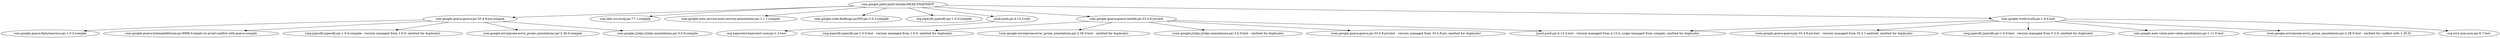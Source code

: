 digraph jimfs {
	"com.google.jimfs:jimfs:bundle:HEAD-SNAPSHOT" -> "com.google.guava:guava:jar:33.4.8-jre:compile" ; 
	"com.google.jimfs:jimfs:bundle:HEAD-SNAPSHOT" -> "com.ibm.icu:icu4j:jar:77.1:compile" ; 
	"com.google.jimfs:jimfs:bundle:HEAD-SNAPSHOT" -> "com.google.auto.service:auto-service-annotations:jar:1.1.1:compile" ; 
	"com.google.jimfs:jimfs:bundle:HEAD-SNAPSHOT" -> "com.google.code.findbugs:jsr305:jar:3.0.2:compile" ; 
	"com.google.jimfs:jimfs:bundle:HEAD-SNAPSHOT" -> "org.jspecify:jspecify:jar:1.0.0:compile" ; 
	"com.google.jimfs:jimfs:bundle:HEAD-SNAPSHOT" -> "junit:junit:jar:4.13.2:test" ; 
	"com.google.jimfs:jimfs:bundle:HEAD-SNAPSHOT" -> "com.google.guava:guava-testlib:jar:33.4.8-jre:test" ; 
	"com.google.jimfs:jimfs:bundle:HEAD-SNAPSHOT" -> "com.google.truth:truth:jar:1.4.4:test" ; 
	"com.google.guava:guava:jar:33.4.8-jre:compile" -> "com.google.guava:failureaccess:jar:1.0.3:compile" ; 
	"com.google.guava:guava:jar:33.4.8-jre:compile" -> "com.google.guava:listenablefuture:jar:9999.0-empty-to-avoid-conflict-with-guava:compile" ; 
	"com.google.guava:guava:jar:33.4.8-jre:compile" -> "(org.jspecify:jspecify:jar:1.0.0:compile - version managed from 1.0.0; omitted for duplicate)" ; 
	"com.google.guava:guava:jar:33.4.8-jre:compile" -> "com.google.errorprone:error_prone_annotations:jar:2.36.0:compile" ; 
	"com.google.guava:guava:jar:33.4.8-jre:compile" -> "com.google.j2objc:j2objc-annotations:jar:3.0.0:compile" ; 
	"junit:junit:jar:4.13.2:test" -> "org.hamcrest:hamcrest-core:jar:1.3:test" ; 
	"com.google.guava:guava-testlib:jar:33.4.8-jre:test" -> "(org.jspecify:jspecify:jar:1.0.0:test - version managed from 1.0.0; omitted for duplicate)" ; 
	"com.google.guava:guava-testlib:jar:33.4.8-jre:test" -> "(com.google.errorprone:error_prone_annotations:jar:2.36.0:test - omitted for duplicate)" ; 
	"com.google.guava:guava-testlib:jar:33.4.8-jre:test" -> "(com.google.j2objc:j2objc-annotations:jar:3.0.0:test - omitted for duplicate)" ; 
	"com.google.guava:guava-testlib:jar:33.4.8-jre:test" -> "(com.google.guava:guava:jar:33.4.8-jre:test - version managed from 33.4.8-jre; omitted for duplicate)" ; 
	"com.google.guava:guava-testlib:jar:33.4.8-jre:test" -> "(junit:junit:jar:4.13.2:test - version managed from 4.13.2; scope managed from compile; omitted for duplicate)" ; 
	"com.google.truth:truth:jar:1.4.4:test" -> "(com.google.guava:guava:jar:33.4.8-jre:test - version managed from 33.2.1-android; omitted for duplicate)" ; 
	"com.google.truth:truth:jar:1.4.4:test" -> "(org.jspecify:jspecify:jar:1.0.0:test - version managed from 0.3.0; omitted for duplicate)" ; 
	"com.google.truth:truth:jar:1.4.4:test" -> "(junit:junit:jar:4.13.2:test - version managed from 4.13.2; scope managed from compile; omitted for duplicate)" ; 
	"com.google.truth:truth:jar:1.4.4:test" -> "com.google.auto.value:auto-value-annotations:jar:1.11.0:test" ; 
	"com.google.truth:truth:jar:1.4.4:test" -> "(com.google.errorprone:error_prone_annotations:jar:2.28.0:test - omitted for conflict with 2.36.0)" ; 
	"com.google.truth:truth:jar:1.4.4:test" -> "org.ow2.asm:asm:jar:9.7:test" ; 
}
